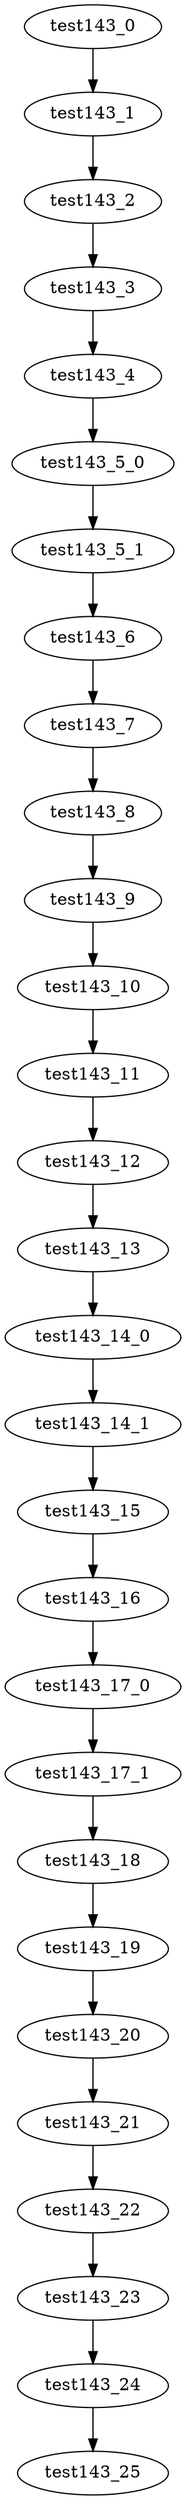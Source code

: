 digraph G {
test143_0->test143_1;
test143_1->test143_2;
test143_2->test143_3;
test143_3->test143_4;
test143_4->test143_5_0;
test143_5_0->test143_5_1;
test143_5_1->test143_6;
test143_6->test143_7;
test143_7->test143_8;
test143_8->test143_9;
test143_9->test143_10;
test143_10->test143_11;
test143_11->test143_12;
test143_12->test143_13;
test143_13->test143_14_0;
test143_14_0->test143_14_1;
test143_14_1->test143_15;
test143_15->test143_16;
test143_16->test143_17_0;
test143_17_0->test143_17_1;
test143_17_1->test143_18;
test143_18->test143_19;
test143_19->test143_20;
test143_20->test143_21;
test143_21->test143_22;
test143_22->test143_23;
test143_23->test143_24;
test143_24->test143_25;

}
